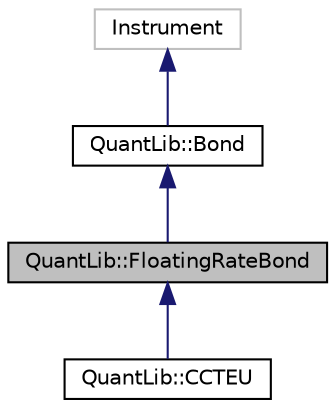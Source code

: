digraph "QuantLib::FloatingRateBond"
{
  edge [fontname="Helvetica",fontsize="10",labelfontname="Helvetica",labelfontsize="10"];
  node [fontname="Helvetica",fontsize="10",shape=record];
  Node1 [label="QuantLib::FloatingRateBond",height=0.2,width=0.4,color="black", fillcolor="grey75", style="filled", fontcolor="black"];
  Node2 -> Node1 [dir="back",color="midnightblue",fontsize="10",style="solid"];
  Node2 [label="QuantLib::Bond",height=0.2,width=0.4,color="black", fillcolor="white", style="filled",URL="$class_quant_lib_1_1_bond.html",tooltip="Base bond class. "];
  Node3 -> Node2 [dir="back",color="midnightblue",fontsize="10",style="solid"];
  Node3 [label="Instrument",height=0.2,width=0.4,color="grey75", fillcolor="white", style="filled"];
  Node1 -> Node4 [dir="back",color="midnightblue",fontsize="10",style="solid"];
  Node4 [label="QuantLib::CCTEU",height=0.2,width=0.4,color="black", fillcolor="white", style="filled",URL="$class_quant_lib_1_1_c_c_t_e_u.html"];
}
